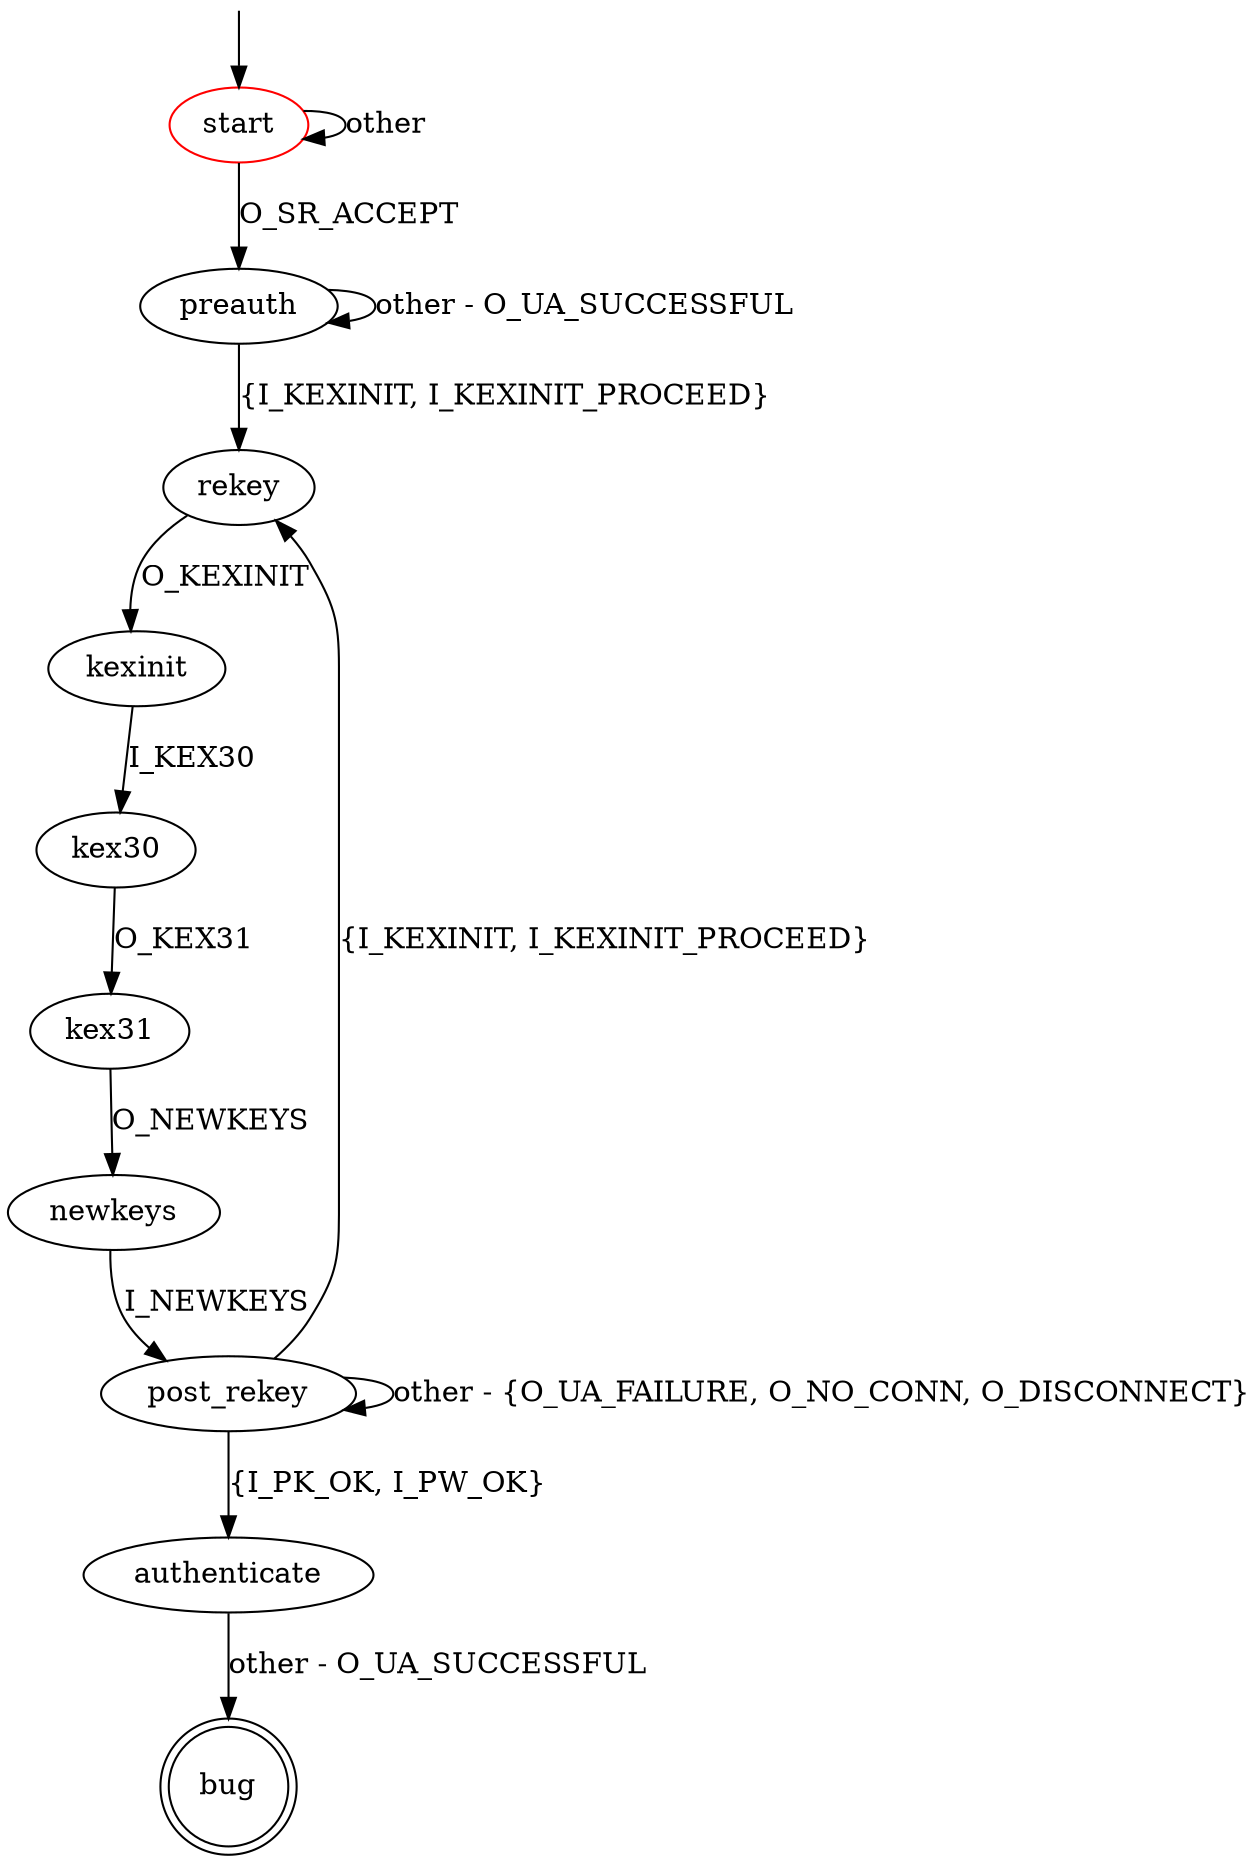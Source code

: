 digraph G {
label=""
start [color="red"]
bug [shape="doublecircle"]

start -> preauth [label="O_SR_ACCEPT"]
start -> start [label="other"]

preauth -> rekey [label="{I_KEXINIT, I_KEXINIT_PROCEED}"]
preauth -> preauth [label="other - O_UA_SUCCESSFUL"]

post_rekey -> rekey [label="{I_KEXINIT, I_KEXINIT_PROCEED}"]
post_rekey -> authenticate [label="{I_PK_OK, I_PW_OK}"]
post_rekey -> post_rekey [label="other - {O_UA_FAILURE, O_NO_CONN, O_DISCONNECT}"]

authenticate -> bug [label="other - O_UA_SUCCESSFUL"]

rekey -> kexinit [label="O_KEXINIT"]
kexinit -> kex30 [label="I_KEX30"]
kex30 -> kex31 [label="O_KEX31"]
kex31 -> newkeys [label="O_NEWKEYS"]
newkeys -> post_rekey [label="I_NEWKEYS"]

__start0 [label="" shape="none" width="0" height="0"];
__start0 -> start;
}
